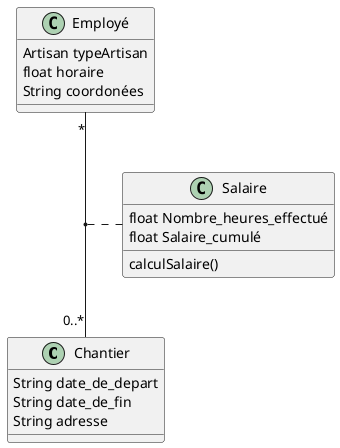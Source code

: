 @startuml Class
class Chantier{
    String date_de_depart
    String date_de_fin
    String adresse
}

class Employé{
    Artisan typeArtisan
    float horaire
    String coordonées


}

Employé "*"--"0..*" Chantier
(Employé,Chantier) .. Salaire

class Salaire{
    float Nombre_heures_effectué
    float Salaire_cumulé
    calculSalaire()
}








@enduml